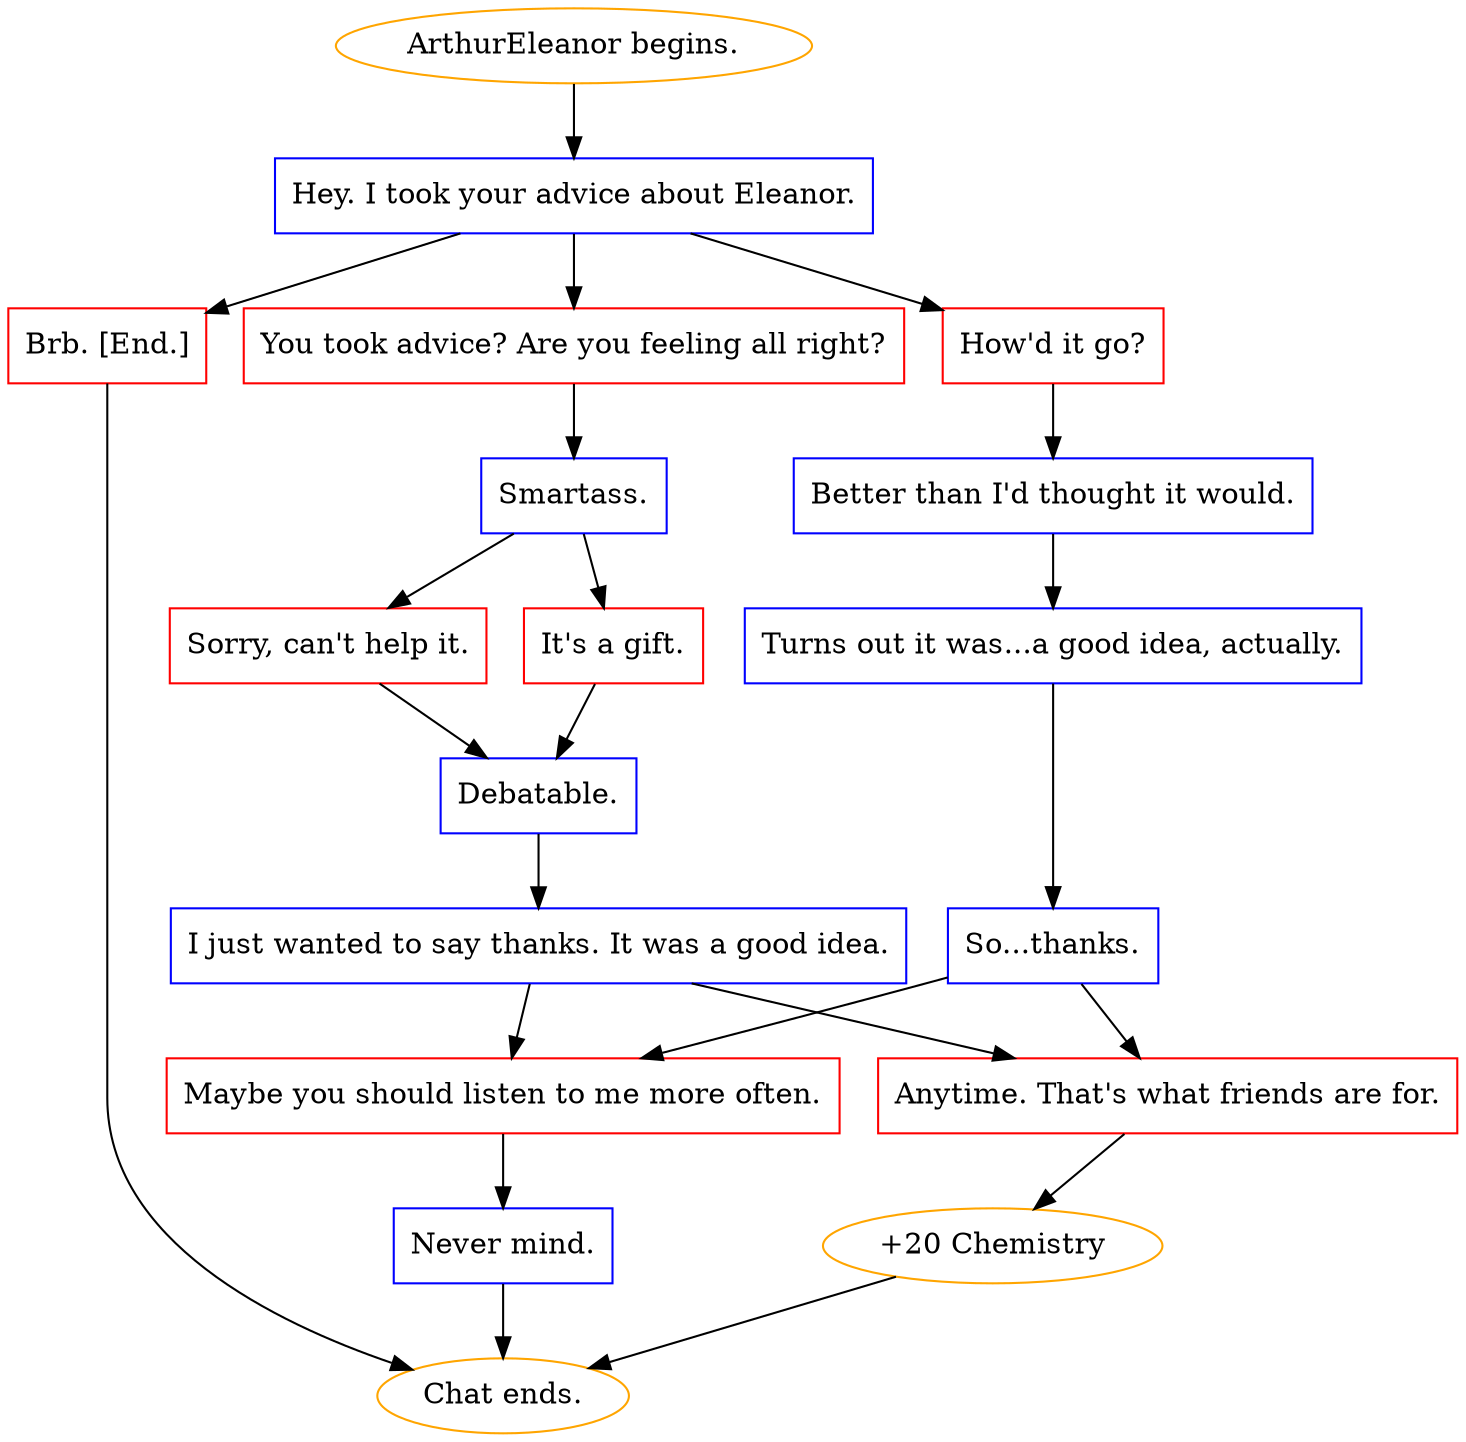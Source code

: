 digraph {
	"ArthurEleanor begins." [color=orange];
		"ArthurEleanor begins." -> j2620657415;
	j2620657415 [label="Hey. I took your advice about Eleanor.",shape=box,color=blue];
		j2620657415 -> j3960772115;
		j2620657415 -> j1162945392;
		j2620657415 -> j3664995149;
	j3960772115 [label="How'd it go?",shape=box,color=red];
		j3960772115 -> j2589786209;
	j1162945392 [label="You took advice? Are you feeling all right?",shape=box,color=red];
		j1162945392 -> j344043379;
	j3664995149 [label="Brb. [End.]",shape=box,color=red];
		j3664995149 -> "Chat ends.";
	j2589786209 [label="Better than I'd thought it would.",shape=box,color=blue];
		j2589786209 -> j2458217522;
	j344043379 [label="Smartass.",shape=box,color=blue];
		j344043379 -> j3042973283;
		j344043379 -> j4228712593;
	"Chat ends." [color=orange];
	j2458217522 [label="Turns out it was...a good idea, actually.",shape=box,color=blue];
		j2458217522 -> j766614042;
	j3042973283 [label="Sorry, can't help it.",shape=box,color=red];
		j3042973283 -> j1248957264;
	j4228712593 [label="It's a gift.",shape=box,color=red];
		j4228712593 -> j1248957264;
	j766614042 [label="So...thanks.",shape=box,color=blue];
		j766614042 -> j4267468904;
		j766614042 -> j243992540;
	j1248957264 [label="Debatable.",shape=box,color=blue];
		j1248957264 -> j2584856856;
	j4267468904 [label="Anytime. That's what friends are for.",shape=box,color=red];
		j4267468904 -> j2895199346;
	j243992540 [label="Maybe you should listen to me more often.",shape=box,color=red];
		j243992540 -> j2354243318;
	j2584856856 [label="I just wanted to say thanks. It was a good idea.",shape=box,color=blue];
		j2584856856 -> j4267468904;
		j2584856856 -> j243992540;
	j2895199346 [label="+20 Chemistry",color=orange];
		j2895199346 -> "Chat ends.";
	j2354243318 [label="Never mind.",shape=box,color=blue];
		j2354243318 -> "Chat ends.";
}